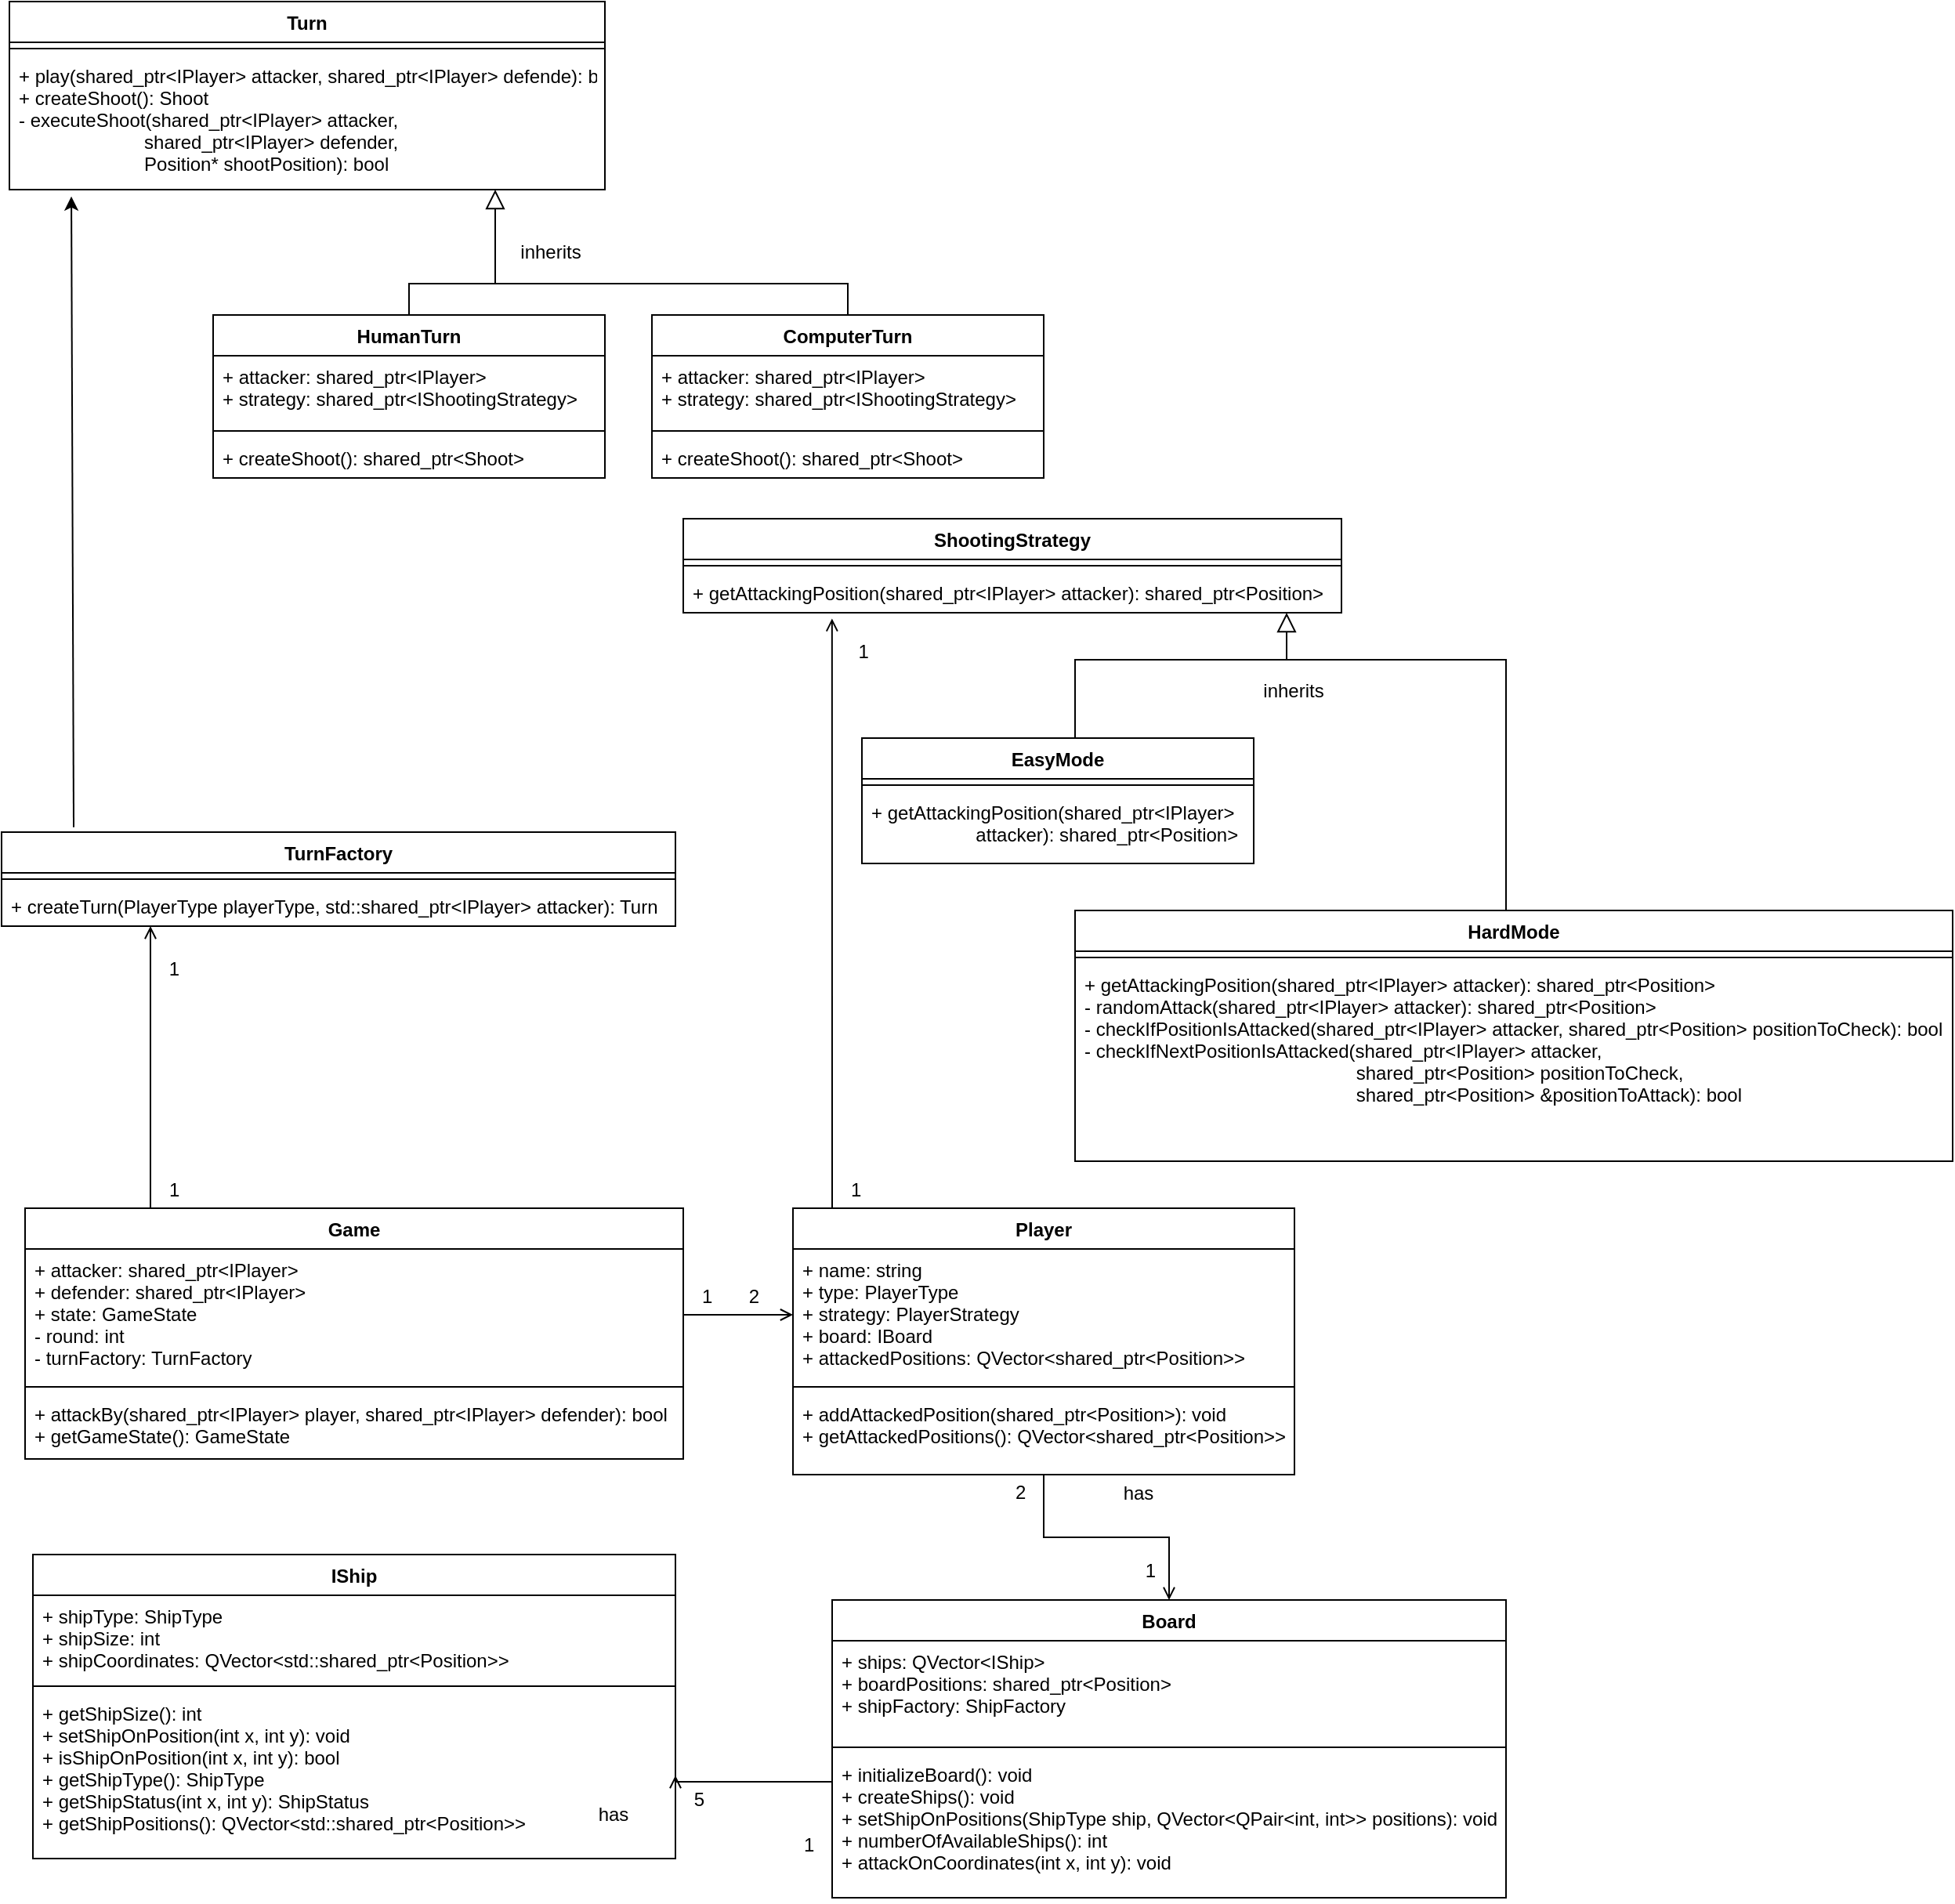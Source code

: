 <mxfile version="16.0.0" type="device"><diagram id="FM5fV3K4qdZut63XE9LF" name="Page-1"><mxGraphModel dx="2424" dy="2167" grid="1" gridSize="10" guides="1" tooltips="1" connect="1" arrows="1" fold="1" page="1" pageScale="1" pageWidth="827" pageHeight="1169" math="0" shadow="0"><root><mxCell id="0"/><mxCell id="1" parent="0"/><mxCell id="1D9ln4xx4gcH_hiKwLqJ-2" value="Player" style="swimlane;fontStyle=1;align=center;verticalAlign=top;childLayout=stackLayout;horizontal=1;startSize=26;horizontalStack=0;resizeParent=1;resizeParentMax=0;resizeLast=0;collapsible=1;marginBottom=0;" parent="1" vertex="1"><mxGeometry x="120" y="250" width="320" height="170" as="geometry"/></mxCell><mxCell id="1D9ln4xx4gcH_hiKwLqJ-3" value="+ name: string&#10;+ type: PlayerType&#10;+ strategy: PlayerStrategy&#10;+ board: IBoard&#10;+ attackedPositions: QVector&lt;shared_ptr&lt;Position&gt;&gt;" style="text;strokeColor=none;fillColor=none;align=left;verticalAlign=top;spacingLeft=4;spacingRight=4;overflow=hidden;rotatable=0;points=[[0,0.5],[1,0.5]];portConstraint=eastwest;" parent="1D9ln4xx4gcH_hiKwLqJ-2" vertex="1"><mxGeometry y="26" width="320" height="84" as="geometry"/></mxCell><mxCell id="1D9ln4xx4gcH_hiKwLqJ-4" value="" style="line;strokeWidth=1;fillColor=none;align=left;verticalAlign=middle;spacingTop=-1;spacingLeft=3;spacingRight=3;rotatable=0;labelPosition=right;points=[];portConstraint=eastwest;" parent="1D9ln4xx4gcH_hiKwLqJ-2" vertex="1"><mxGeometry y="110" width="320" height="8" as="geometry"/></mxCell><mxCell id="1D9ln4xx4gcH_hiKwLqJ-5" value="+ addAttackedPosition(shared_ptr&lt;Position&gt;): void &#10;+ getAttackedPositions(): QVector&lt;shared_ptr&lt;Position&gt;&gt;" style="text;strokeColor=none;fillColor=none;align=left;verticalAlign=top;spacingLeft=4;spacingRight=4;overflow=hidden;rotatable=0;points=[[0,0.5],[1,0.5]];portConstraint=eastwest;" parent="1D9ln4xx4gcH_hiKwLqJ-2" vertex="1"><mxGeometry y="118" width="320" height="52" as="geometry"/></mxCell><mxCell id="1D9ln4xx4gcH_hiKwLqJ-12" value="Board" style="swimlane;fontStyle=1;align=center;verticalAlign=top;childLayout=stackLayout;horizontal=1;startSize=26;horizontalStack=0;resizeParent=1;resizeParentMax=0;resizeLast=0;collapsible=1;marginBottom=0;" parent="1" vertex="1"><mxGeometry x="145" y="500" width="430" height="190" as="geometry"/></mxCell><mxCell id="1D9ln4xx4gcH_hiKwLqJ-13" value="+ ships: QVector&lt;IShip&gt;&#10;+ boardPositions: shared_ptr&lt;Position&gt;&#10;+ shipFactory: ShipFactory" style="text;strokeColor=none;fillColor=none;align=left;verticalAlign=top;spacingLeft=4;spacingRight=4;overflow=hidden;rotatable=0;points=[[0,0.5],[1,0.5]];portConstraint=eastwest;" parent="1D9ln4xx4gcH_hiKwLqJ-12" vertex="1"><mxGeometry y="26" width="430" height="64" as="geometry"/></mxCell><mxCell id="1D9ln4xx4gcH_hiKwLqJ-14" value="" style="line;strokeWidth=1;fillColor=none;align=left;verticalAlign=middle;spacingTop=-1;spacingLeft=3;spacingRight=3;rotatable=0;labelPosition=right;points=[];portConstraint=eastwest;" parent="1D9ln4xx4gcH_hiKwLqJ-12" vertex="1"><mxGeometry y="90" width="430" height="8" as="geometry"/></mxCell><mxCell id="1D9ln4xx4gcH_hiKwLqJ-15" value="+ initializeBoard(): void&#10;+ createShips(): void&#10;+ setShipOnPositions(ShipType ship, QVector&lt;QPair&lt;int, int&gt;&gt; positions): void&#10;+ numberOfAvailableShips(): int&#10;+ attackOnCoordinates(int x, int y): void" style="text;strokeColor=none;fillColor=none;align=left;verticalAlign=top;spacingLeft=4;spacingRight=4;overflow=hidden;rotatable=0;points=[[0,0.5],[1,0.5]];portConstraint=eastwest;" parent="1D9ln4xx4gcH_hiKwLqJ-12" vertex="1"><mxGeometry y="98" width="430" height="92" as="geometry"/></mxCell><mxCell id="1D9ln4xx4gcH_hiKwLqJ-16" value="" style="endArrow=open;shadow=0;strokeWidth=1;rounded=0;endFill=1;edgeStyle=elbowEdgeStyle;elbow=vertical;entryX=0.5;entryY=0;entryDx=0;entryDy=0;" parent="1" source="1D9ln4xx4gcH_hiKwLqJ-5" target="1D9ln4xx4gcH_hiKwLqJ-12" edge="1"><mxGeometry x="0.5" y="41" relative="1" as="geometry"><mxPoint x="370" y="460" as="sourcePoint"/><mxPoint x="498" y="460" as="targetPoint"/><mxPoint x="-40" y="32" as="offset"/></mxGeometry></mxCell><mxCell id="1D9ln4xx4gcH_hiKwLqJ-17" value="2" style="resizable=0;align=left;verticalAlign=bottom;labelBackgroundColor=none;fontSize=12;" parent="1D9ln4xx4gcH_hiKwLqJ-16" connectable="0" vertex="1"><mxGeometry x="-1" relative="1" as="geometry"><mxPoint x="-20" y="20" as="offset"/></mxGeometry></mxCell><mxCell id="1D9ln4xx4gcH_hiKwLqJ-18" value="1" style="resizable=0;align=right;verticalAlign=bottom;labelBackgroundColor=none;fontSize=12;" parent="1D9ln4xx4gcH_hiKwLqJ-16" connectable="0" vertex="1"><mxGeometry x="1" relative="1" as="geometry"><mxPoint x="-7" y="-10" as="offset"/></mxGeometry></mxCell><mxCell id="1D9ln4xx4gcH_hiKwLqJ-19" value="has" style="text;html=1;resizable=0;points=[];;align=center;verticalAlign=middle;labelBackgroundColor=none;rounded=0;shadow=0;strokeWidth=1;fontSize=12;" parent="1D9ln4xx4gcH_hiKwLqJ-16" vertex="1" connectable="0"><mxGeometry x="0.5" y="49" relative="1" as="geometry"><mxPoint x="-69" y="-28" as="offset"/></mxGeometry></mxCell><mxCell id="1D9ln4xx4gcH_hiKwLqJ-20" value="Game" style="swimlane;fontStyle=1;align=center;verticalAlign=top;childLayout=stackLayout;horizontal=1;startSize=26;horizontalStack=0;resizeParent=1;resizeParentMax=0;resizeLast=0;collapsible=1;marginBottom=0;" parent="1" vertex="1"><mxGeometry x="-370" y="250" width="420" height="160" as="geometry"/></mxCell><mxCell id="1D9ln4xx4gcH_hiKwLqJ-21" value="+ attacker: shared_ptr&lt;IPlayer&gt;&#10;+ defender: shared_ptr&lt;IPlayer&gt;&#10;+ state: GameState&#10;- round: int&#10;- turnFactory: TurnFactory" style="text;strokeColor=none;fillColor=none;align=left;verticalAlign=top;spacingLeft=4;spacingRight=4;overflow=hidden;rotatable=0;points=[[0,0.5],[1,0.5]];portConstraint=eastwest;" parent="1D9ln4xx4gcH_hiKwLqJ-20" vertex="1"><mxGeometry y="26" width="420" height="84" as="geometry"/></mxCell><mxCell id="1D9ln4xx4gcH_hiKwLqJ-22" value="" style="line;strokeWidth=1;fillColor=none;align=left;verticalAlign=middle;spacingTop=-1;spacingLeft=3;spacingRight=3;rotatable=0;labelPosition=right;points=[];portConstraint=eastwest;" parent="1D9ln4xx4gcH_hiKwLqJ-20" vertex="1"><mxGeometry y="110" width="420" height="8" as="geometry"/></mxCell><mxCell id="1D9ln4xx4gcH_hiKwLqJ-23" value="+ attackBy(shared_ptr&lt;IPlayer&gt; player, shared_ptr&lt;IPlayer&gt; defender): bool&#10;+ getGameState(): GameState" style="text;strokeColor=none;fillColor=none;align=left;verticalAlign=top;spacingLeft=4;spacingRight=4;overflow=hidden;rotatable=0;points=[[0,0.5],[1,0.5]];portConstraint=eastwest;" parent="1D9ln4xx4gcH_hiKwLqJ-20" vertex="1"><mxGeometry y="118" width="420" height="42" as="geometry"/></mxCell><mxCell id="1D9ln4xx4gcH_hiKwLqJ-24" value="" style="endArrow=open;shadow=0;strokeWidth=1;rounded=0;endFill=1;edgeStyle=elbowEdgeStyle;elbow=vertical;exitX=1;exitY=0.5;exitDx=0;exitDy=0;" parent="1" source="1D9ln4xx4gcH_hiKwLqJ-21" target="1D9ln4xx4gcH_hiKwLqJ-3" edge="1"><mxGeometry x="0.5" y="41" relative="1" as="geometry"><mxPoint x="-40" y="495" as="sourcePoint"/><mxPoint x="-30" y="585" as="targetPoint"/><mxPoint x="-40" y="32" as="offset"/></mxGeometry></mxCell><mxCell id="1D9ln4xx4gcH_hiKwLqJ-25" value="1" style="resizable=0;align=left;verticalAlign=bottom;labelBackgroundColor=none;fontSize=12;" parent="1D9ln4xx4gcH_hiKwLqJ-24" connectable="0" vertex="1"><mxGeometry x="-1" relative="1" as="geometry"><mxPoint x="10" y="-3" as="offset"/></mxGeometry></mxCell><mxCell id="1D9ln4xx4gcH_hiKwLqJ-26" value="2" style="resizable=0;align=right;verticalAlign=bottom;labelBackgroundColor=none;fontSize=12;" parent="1D9ln4xx4gcH_hiKwLqJ-24" connectable="0" vertex="1"><mxGeometry x="1" relative="1" as="geometry"><mxPoint x="-20" y="-3" as="offset"/></mxGeometry></mxCell><mxCell id="1D9ln4xx4gcH_hiKwLqJ-33" value="IShip" style="swimlane;fontStyle=1;align=center;verticalAlign=top;childLayout=stackLayout;horizontal=1;startSize=26;horizontalStack=0;resizeParent=1;resizeParentMax=0;resizeLast=0;collapsible=1;marginBottom=0;" parent="1" vertex="1"><mxGeometry x="-365" y="471" width="410" height="194" as="geometry"/></mxCell><mxCell id="1D9ln4xx4gcH_hiKwLqJ-90" value="+ shipType: ShipType&#10;+ shipSize: int&#10;+ shipCoordinates: QVector&lt;std::shared_ptr&lt;Position&gt;&gt;" style="text;strokeColor=none;fillColor=none;align=left;verticalAlign=top;spacingLeft=4;spacingRight=4;overflow=hidden;rotatable=0;points=[[0,0.5],[1,0.5]];portConstraint=eastwest;" parent="1D9ln4xx4gcH_hiKwLqJ-33" vertex="1"><mxGeometry y="26" width="410" height="54" as="geometry"/></mxCell><mxCell id="1D9ln4xx4gcH_hiKwLqJ-35" value="" style="line;strokeWidth=1;fillColor=none;align=left;verticalAlign=middle;spacingTop=-1;spacingLeft=3;spacingRight=3;rotatable=0;labelPosition=right;points=[];portConstraint=eastwest;" parent="1D9ln4xx4gcH_hiKwLqJ-33" vertex="1"><mxGeometry y="80" width="410" height="8" as="geometry"/></mxCell><mxCell id="1D9ln4xx4gcH_hiKwLqJ-36" value="+ getShipSize(): int&#10;+ setShipOnPosition(int x, int y): void&#10;+ isShipOnPosition(int x, int y): bool&#10;+ getShipType(): ShipType&#10;+ getShipStatus(int x, int y): ShipStatus&#10;+ getShipPositions(): QVector&lt;std::shared_ptr&lt;Position&gt;&gt;" style="text;strokeColor=none;fillColor=none;align=left;verticalAlign=top;spacingLeft=4;spacingRight=4;overflow=hidden;rotatable=0;points=[[0,0.5],[1,0.5]];portConstraint=eastwest;" parent="1D9ln4xx4gcH_hiKwLqJ-33" vertex="1"><mxGeometry y="88" width="410" height="106" as="geometry"/></mxCell><mxCell id="1D9ln4xx4gcH_hiKwLqJ-37" value="" style="endArrow=open;shadow=0;strokeWidth=1;rounded=0;endFill=1;edgeStyle=elbowEdgeStyle;elbow=vertical;entryX=1;entryY=0.5;entryDx=0;entryDy=0;exitX=0;exitY=0.5;exitDx=0;exitDy=0;" parent="1" source="1D9ln4xx4gcH_hiKwLqJ-15" target="1D9ln4xx4gcH_hiKwLqJ-36" edge="1"><mxGeometry relative="1" as="geometry"><mxPoint x="220" y="640" as="sourcePoint"/><mxPoint x="150" y="560" as="targetPoint"/><Array as="points"><mxPoint x="170" y="616"/><mxPoint x="200" y="590"/></Array></mxGeometry></mxCell><mxCell id="1D9ln4xx4gcH_hiKwLqJ-38" value="1" style="resizable=0;align=left;verticalAlign=bottom;labelBackgroundColor=none;fontSize=12;" parent="1D9ln4xx4gcH_hiKwLqJ-37" connectable="0" vertex="1"><mxGeometry x="-1" relative="1" as="geometry"><mxPoint x="-20" y="21" as="offset"/></mxGeometry></mxCell><mxCell id="1D9ln4xx4gcH_hiKwLqJ-39" value="5" style="resizable=0;align=right;verticalAlign=bottom;labelBackgroundColor=none;fontSize=12;" parent="1D9ln4xx4gcH_hiKwLqJ-37" connectable="0" vertex="1"><mxGeometry x="1" relative="1" as="geometry"><mxPoint x="20" y="24" as="offset"/></mxGeometry></mxCell><mxCell id="1D9ln4xx4gcH_hiKwLqJ-40" value="has" style="text;html=1;resizable=0;points=[];;align=center;verticalAlign=middle;labelBackgroundColor=none;rounded=0;shadow=0;strokeWidth=1;fontSize=12;" parent="1D9ln4xx4gcH_hiKwLqJ-37" vertex="1" connectable="0"><mxGeometry x="0.5" y="49" relative="1" as="geometry"><mxPoint x="-69" y="-28" as="offset"/></mxGeometry></mxCell><mxCell id="1D9ln4xx4gcH_hiKwLqJ-67" value="TurnFactory" style="swimlane;fontStyle=1;align=center;verticalAlign=top;childLayout=stackLayout;horizontal=1;startSize=26;horizontalStack=0;resizeParent=1;resizeParentMax=0;resizeLast=0;collapsible=1;marginBottom=0;" parent="1" vertex="1"><mxGeometry x="-385" y="10" width="430" height="60" as="geometry"/></mxCell><mxCell id="1D9ln4xx4gcH_hiKwLqJ-69" value="" style="line;strokeWidth=1;fillColor=none;align=left;verticalAlign=middle;spacingTop=-1;spacingLeft=3;spacingRight=3;rotatable=0;labelPosition=right;points=[];portConstraint=eastwest;" parent="1D9ln4xx4gcH_hiKwLqJ-67" vertex="1"><mxGeometry y="26" width="430" height="8" as="geometry"/></mxCell><mxCell id="1D9ln4xx4gcH_hiKwLqJ-70" value="+ createTurn(PlayerType playerType, std::shared_ptr&lt;IPlayer&gt; attacker): Turn&#10;" style="text;strokeColor=none;fillColor=none;align=left;verticalAlign=top;spacingLeft=4;spacingRight=4;overflow=hidden;rotatable=0;points=[[0,0.5],[1,0.5]];portConstraint=eastwest;" parent="1D9ln4xx4gcH_hiKwLqJ-67" vertex="1"><mxGeometry y="34" width="430" height="26" as="geometry"/></mxCell><mxCell id="1D9ln4xx4gcH_hiKwLqJ-71" value="" style="endArrow=open;shadow=0;strokeWidth=1;rounded=0;endFill=1;edgeStyle=elbowEdgeStyle;elbow=vertical;" parent="1" source="1D9ln4xx4gcH_hiKwLqJ-20" target="1D9ln4xx4gcH_hiKwLqJ-70" edge="1"><mxGeometry x="0.5" y="41" relative="1" as="geometry"><mxPoint x="110.0" y="338" as="sourcePoint"/><mxPoint x="210" y="337.714" as="targetPoint"/><mxPoint x="-40" y="32" as="offset"/><Array as="points"><mxPoint x="-290" y="130"/><mxPoint x="-25" y="210"/></Array></mxGeometry></mxCell><mxCell id="1D9ln4xx4gcH_hiKwLqJ-72" value="1" style="resizable=0;align=left;verticalAlign=bottom;labelBackgroundColor=none;fontSize=12;" parent="1D9ln4xx4gcH_hiKwLqJ-71" connectable="0" vertex="1"><mxGeometry x="-1" relative="1" as="geometry"><mxPoint x="10" y="-3" as="offset"/></mxGeometry></mxCell><mxCell id="1D9ln4xx4gcH_hiKwLqJ-73" value="1&#10;" style="resizable=0;align=right;verticalAlign=bottom;labelBackgroundColor=none;fontSize=12;" parent="1D9ln4xx4gcH_hiKwLqJ-71" connectable="0" vertex="1"><mxGeometry x="1" relative="1" as="geometry"><mxPoint x="20" y="50" as="offset"/></mxGeometry></mxCell><mxCell id="1D9ln4xx4gcH_hiKwLqJ-74" value="Turn" style="swimlane;fontStyle=1;align=center;verticalAlign=top;childLayout=stackLayout;horizontal=1;startSize=26;horizontalStack=0;resizeParent=1;resizeParentMax=0;resizeLast=0;collapsible=1;marginBottom=0;" parent="1" vertex="1"><mxGeometry x="-380" y="-520" width="380" height="120" as="geometry"/></mxCell><mxCell id="1D9ln4xx4gcH_hiKwLqJ-76" value="" style="line;strokeWidth=1;fillColor=none;align=left;verticalAlign=middle;spacingTop=-1;spacingLeft=3;spacingRight=3;rotatable=0;labelPosition=right;points=[];portConstraint=eastwest;" parent="1D9ln4xx4gcH_hiKwLqJ-74" vertex="1"><mxGeometry y="26" width="380" height="8" as="geometry"/></mxCell><mxCell id="1D9ln4xx4gcH_hiKwLqJ-77" value="+ play(shared_ptr&lt;IPlayer&gt; attacker, shared_ptr&lt;IPlayer&gt; defende): bool&#10;+ createShoot(): Shoot&#10;- executeShoot(shared_ptr&lt;IPlayer&gt; attacker, &#10;&#9;&#9;&#9;&#9;                        shared_ptr&lt;IPlayer&gt; defender, &#10;&#9;&#9;&#9;&#9;                        Position* shootPosition): bool" style="text;strokeColor=none;fillColor=none;align=left;verticalAlign=top;spacingLeft=4;spacingRight=4;overflow=hidden;rotatable=0;points=[[0,0.5],[1,0.5]];portConstraint=eastwest;" parent="1D9ln4xx4gcH_hiKwLqJ-74" vertex="1"><mxGeometry y="34" width="380" height="86" as="geometry"/></mxCell><mxCell id="1D9ln4xx4gcH_hiKwLqJ-78" value="" style="endArrow=block;endSize=10;endFill=0;shadow=0;strokeWidth=1;rounded=0;edgeStyle=elbowEdgeStyle;elbow=vertical;exitX=0.5;exitY=0;exitDx=0;exitDy=0;sketch=0;" parent="1" source="1D9ln4xx4gcH_hiKwLqJ-80" target="1D9ln4xx4gcH_hiKwLqJ-77" edge="1"><mxGeometry width="160" relative="1" as="geometry"><mxPoint x="-610" y="180" as="sourcePoint"/><mxPoint x="-450" y="150" as="targetPoint"/><Array as="points"><mxPoint x="-70" y="-340"/><mxPoint x="-120" y="-330"/><mxPoint x="250" y="-250"/><mxPoint x="-490" y="50"/><mxPoint x="-485" y="160"/><mxPoint x="-430" y="220"/><mxPoint x="-805" y="180"/><mxPoint x="-470" y="180"/></Array></mxGeometry></mxCell><mxCell id="1D9ln4xx4gcH_hiKwLqJ-80" value="HumanTurn" style="swimlane;fontStyle=1;align=center;verticalAlign=top;childLayout=stackLayout;horizontal=1;startSize=26;horizontalStack=0;resizeParent=1;resizeParentMax=0;resizeLast=0;collapsible=1;marginBottom=0;" parent="1" vertex="1"><mxGeometry x="-250" y="-320" width="250" height="104" as="geometry"/></mxCell><mxCell id="1D9ln4xx4gcH_hiKwLqJ-81" value="+ attacker: shared_ptr&lt;IPlayer&gt;&#10;+ strategy: shared_ptr&lt;IShootingStrategy&gt;" style="text;strokeColor=none;fillColor=none;align=left;verticalAlign=top;spacingLeft=4;spacingRight=4;overflow=hidden;rotatable=0;points=[[0,0.5],[1,0.5]];portConstraint=eastwest;" parent="1D9ln4xx4gcH_hiKwLqJ-80" vertex="1"><mxGeometry y="26" width="250" height="44" as="geometry"/></mxCell><mxCell id="1D9ln4xx4gcH_hiKwLqJ-82" value="" style="line;strokeWidth=1;fillColor=none;align=left;verticalAlign=middle;spacingTop=-1;spacingLeft=3;spacingRight=3;rotatable=0;labelPosition=right;points=[];portConstraint=eastwest;" parent="1D9ln4xx4gcH_hiKwLqJ-80" vertex="1"><mxGeometry y="70" width="250" height="8" as="geometry"/></mxCell><mxCell id="1D9ln4xx4gcH_hiKwLqJ-83" value="+ createShoot(): shared_ptr&lt;Shoot&gt;&#10;" style="text;strokeColor=none;fillColor=none;align=left;verticalAlign=top;spacingLeft=4;spacingRight=4;overflow=hidden;rotatable=0;points=[[0,0.5],[1,0.5]];portConstraint=eastwest;" parent="1D9ln4xx4gcH_hiKwLqJ-80" vertex="1"><mxGeometry y="78" width="250" height="26" as="geometry"/></mxCell><mxCell id="1D9ln4xx4gcH_hiKwLqJ-85" value="ComputerTurn" style="swimlane;fontStyle=1;align=center;verticalAlign=top;childLayout=stackLayout;horizontal=1;startSize=26;horizontalStack=0;resizeParent=1;resizeParentMax=0;resizeLast=0;collapsible=1;marginBottom=0;" parent="1" vertex="1"><mxGeometry x="30" y="-320" width="250" height="104" as="geometry"/></mxCell><mxCell id="1D9ln4xx4gcH_hiKwLqJ-86" value="+ attacker: shared_ptr&lt;IPlayer&gt;&#10;+ strategy: shared_ptr&lt;IShootingStrategy&gt;" style="text;strokeColor=none;fillColor=none;align=left;verticalAlign=top;spacingLeft=4;spacingRight=4;overflow=hidden;rotatable=0;points=[[0,0.5],[1,0.5]];portConstraint=eastwest;" parent="1D9ln4xx4gcH_hiKwLqJ-85" vertex="1"><mxGeometry y="26" width="250" height="44" as="geometry"/></mxCell><mxCell id="1D9ln4xx4gcH_hiKwLqJ-87" value="" style="line;strokeWidth=1;fillColor=none;align=left;verticalAlign=middle;spacingTop=-1;spacingLeft=3;spacingRight=3;rotatable=0;labelPosition=right;points=[];portConstraint=eastwest;" parent="1D9ln4xx4gcH_hiKwLqJ-85" vertex="1"><mxGeometry y="70" width="250" height="8" as="geometry"/></mxCell><mxCell id="1D9ln4xx4gcH_hiKwLqJ-88" value="+ createShoot(): shared_ptr&lt;Shoot&gt;&#10;" style="text;strokeColor=none;fillColor=none;align=left;verticalAlign=top;spacingLeft=4;spacingRight=4;overflow=hidden;rotatable=0;points=[[0,0.5],[1,0.5]];portConstraint=eastwest;" parent="1D9ln4xx4gcH_hiKwLqJ-85" vertex="1"><mxGeometry y="78" width="250" height="26" as="geometry"/></mxCell><mxCell id="1D9ln4xx4gcH_hiKwLqJ-92" value="ShootingStrategy" style="swimlane;fontStyle=1;align=center;verticalAlign=top;childLayout=stackLayout;horizontal=1;startSize=26;horizontalStack=0;resizeParent=1;resizeParentMax=0;resizeLast=0;collapsible=1;marginBottom=0;" parent="1" vertex="1"><mxGeometry x="50" y="-190" width="420" height="60" as="geometry"/></mxCell><mxCell id="1D9ln4xx4gcH_hiKwLqJ-94" value="" style="line;strokeWidth=1;fillColor=none;align=left;verticalAlign=middle;spacingTop=-1;spacingLeft=3;spacingRight=3;rotatable=0;labelPosition=right;points=[];portConstraint=eastwest;" parent="1D9ln4xx4gcH_hiKwLqJ-92" vertex="1"><mxGeometry y="26" width="420" height="8" as="geometry"/></mxCell><mxCell id="1D9ln4xx4gcH_hiKwLqJ-95" value="+ getAttackingPosition(shared_ptr&lt;IPlayer&gt; attacker): shared_ptr&lt;Position&gt;&#10;" style="text;strokeColor=none;fillColor=none;align=left;verticalAlign=top;spacingLeft=4;spacingRight=4;overflow=hidden;rotatable=0;points=[[0,0.5],[1,0.5]];portConstraint=eastwest;" parent="1D9ln4xx4gcH_hiKwLqJ-92" vertex="1"><mxGeometry y="34" width="420" height="26" as="geometry"/></mxCell><mxCell id="1D9ln4xx4gcH_hiKwLqJ-96" value="" style="endArrow=open;shadow=0;strokeWidth=1;rounded=0;endFill=1;edgeStyle=elbowEdgeStyle;elbow=vertical;entryX=0.226;entryY=1.143;entryDx=0;entryDy=0;entryPerimeter=0;" parent="1" source="1D9ln4xx4gcH_hiKwLqJ-2" target="1D9ln4xx4gcH_hiKwLqJ-95" edge="1"><mxGeometry x="0.5" y="41" relative="1" as="geometry"><mxPoint x="320" y="250" as="sourcePoint"/><mxPoint x="320" y="80" as="targetPoint"/><mxPoint x="-40" y="32" as="offset"/><Array as="points"><mxPoint x="145" y="220"/><mxPoint x="150" y="190"/><mxPoint x="240" y="50"/><mxPoint x="240" y="90"/><mxPoint x="240" y="200"/></Array></mxGeometry></mxCell><mxCell id="1D9ln4xx4gcH_hiKwLqJ-97" value="1" style="resizable=0;align=left;verticalAlign=bottom;labelBackgroundColor=none;fontSize=12;" parent="1D9ln4xx4gcH_hiKwLqJ-96" connectable="0" vertex="1"><mxGeometry x="-1" relative="1" as="geometry"><mxPoint x="10" y="-3" as="offset"/></mxGeometry></mxCell><mxCell id="1D9ln4xx4gcH_hiKwLqJ-98" value="1" style="resizable=0;align=right;verticalAlign=bottom;labelBackgroundColor=none;fontSize=12;" parent="1D9ln4xx4gcH_hiKwLqJ-96" connectable="0" vertex="1"><mxGeometry x="1" relative="1" as="geometry"><mxPoint x="25" y="30" as="offset"/></mxGeometry></mxCell><mxCell id="1D9ln4xx4gcH_hiKwLqJ-102" value="" style="endArrow=none;endSize=10;endFill=0;shadow=0;strokeWidth=1;rounded=0;edgeStyle=elbowEdgeStyle;elbow=vertical;exitX=0.5;exitY=0;exitDx=0;exitDy=0;sketch=0;" parent="1" source="1D9ln4xx4gcH_hiKwLqJ-85" edge="1"><mxGeometry width="160" relative="1" as="geometry"><mxPoint x="-530" y="130" as="sourcePoint"/><mxPoint x="-70" y="-340" as="targetPoint"/><Array as="points"><mxPoint x="-10" y="-340"/><mxPoint x="70" y="-380"/><mxPoint x="-380" y="190"/><mxPoint x="-325" y="250"/><mxPoint x="-700" y="210"/><mxPoint x="-365" y="210"/></Array></mxGeometry></mxCell><mxCell id="1D9ln4xx4gcH_hiKwLqJ-103" value="" style="endArrow=none;endSize=10;endFill=0;shadow=0;strokeWidth=1;rounded=0;edgeStyle=elbowEdgeStyle;elbow=vertical;sketch=0;" parent="1" edge="1"><mxGeometry width="160" relative="1" as="geometry"><mxPoint x="575" y="60" as="sourcePoint"/><mxPoint x="435" y="-100" as="targetPoint"/><Array as="points"><mxPoint x="515" y="-100"/><mxPoint x="545" y="40"/><mxPoint x="600" y="100"/><mxPoint x="225" y="60"/><mxPoint x="560" y="60"/></Array></mxGeometry></mxCell><mxCell id="1D9ln4xx4gcH_hiKwLqJ-104" value="" style="endArrow=block;endSize=10;endFill=0;shadow=0;strokeWidth=1;rounded=0;edgeStyle=elbowEdgeStyle;elbow=vertical;sketch=0;" parent="1" edge="1"><mxGeometry width="160" relative="1" as="geometry"><mxPoint x="300" y="-50" as="sourcePoint"/><mxPoint x="435.0" y="-130" as="targetPoint"/><Array as="points"><mxPoint x="435" y="-100"/><mxPoint x="440" y="10"/><mxPoint x="495" y="70"/><mxPoint x="120" y="30"/><mxPoint x="455" y="30"/></Array></mxGeometry></mxCell><mxCell id="1D9ln4xx4gcH_hiKwLqJ-105" value="EasyMode" style="swimlane;fontStyle=1;align=center;verticalAlign=top;childLayout=stackLayout;horizontal=1;startSize=26;horizontalStack=0;resizeParent=1;resizeParentMax=0;resizeLast=0;collapsible=1;marginBottom=0;" parent="1" vertex="1"><mxGeometry x="164" y="-50" width="250" height="80" as="geometry"/></mxCell><mxCell id="1D9ln4xx4gcH_hiKwLqJ-107" value="" style="line;strokeWidth=1;fillColor=none;align=left;verticalAlign=middle;spacingTop=-1;spacingLeft=3;spacingRight=3;rotatable=0;labelPosition=right;points=[];portConstraint=eastwest;" parent="1D9ln4xx4gcH_hiKwLqJ-105" vertex="1"><mxGeometry y="26" width="250" height="8" as="geometry"/></mxCell><mxCell id="1D9ln4xx4gcH_hiKwLqJ-108" value="+ getAttackingPosition(shared_ptr&lt;IPlayer&gt; &#10;                    attacker): shared_ptr&lt;Position&gt;&#10;" style="text;strokeColor=none;fillColor=none;align=left;verticalAlign=top;spacingLeft=4;spacingRight=4;overflow=hidden;rotatable=0;points=[[0,0.5],[1,0.5]];portConstraint=eastwest;" parent="1D9ln4xx4gcH_hiKwLqJ-105" vertex="1"><mxGeometry y="34" width="250" height="46" as="geometry"/></mxCell><mxCell id="1D9ln4xx4gcH_hiKwLqJ-109" value="HardMode" style="swimlane;fontStyle=1;align=center;verticalAlign=top;childLayout=stackLayout;horizontal=1;startSize=26;horizontalStack=0;resizeParent=1;resizeParentMax=0;resizeLast=0;collapsible=1;marginBottom=0;" parent="1" vertex="1"><mxGeometry x="300" y="60" width="560" height="160" as="geometry"/></mxCell><mxCell id="1D9ln4xx4gcH_hiKwLqJ-111" value="" style="line;strokeWidth=1;fillColor=none;align=left;verticalAlign=middle;spacingTop=-1;spacingLeft=3;spacingRight=3;rotatable=0;labelPosition=right;points=[];portConstraint=eastwest;" parent="1D9ln4xx4gcH_hiKwLqJ-109" vertex="1"><mxGeometry y="26" width="560" height="8" as="geometry"/></mxCell><mxCell id="1D9ln4xx4gcH_hiKwLqJ-112" value="+ getAttackingPosition(shared_ptr&lt;IPlayer&gt; attacker): shared_ptr&lt;Position&gt;&#10;- randomAttack(shared_ptr&lt;IPlayer&gt; attacker): shared_ptr&lt;Position&gt;&#10;- checkIfPositionIsAttacked(shared_ptr&lt;IPlayer&gt; attacker, shared_ptr&lt;Position&gt; positionToCheck): bool&#10;- checkIfNextPositionIsAttacked(shared_ptr&lt;IPlayer&gt; attacker, &#10;&#9;&#9;&#9;&#9;&#9;&#9;&#9;&#9;                                                    shared_ptr&lt;Position&gt; positionToCheck, &#10;&#9;&#9;&#9;&#9;&#9;&#9;&#9;&#9;                                                    shared_ptr&lt;Position&gt; &amp;positionToAttack): bool" style="text;strokeColor=none;fillColor=none;align=left;verticalAlign=top;spacingLeft=4;spacingRight=4;overflow=hidden;rotatable=0;points=[[0,0.5],[1,0.5]];portConstraint=eastwest;" parent="1D9ln4xx4gcH_hiKwLqJ-109" vertex="1"><mxGeometry y="34" width="560" height="126" as="geometry"/></mxCell><mxCell id="1D9ln4xx4gcH_hiKwLqJ-114" style="edgeStyle=none;rounded=0;sketch=0;orthogonalLoop=1;jettySize=auto;html=1;exitX=0.75;exitY=0;exitDx=0;exitDy=0;entryX=0.25;entryY=0;entryDx=0;entryDy=0;endArrow=none;endFill=0;" parent="1" source="1D9ln4xx4gcH_hiKwLqJ-109" target="1D9ln4xx4gcH_hiKwLqJ-109" edge="1"><mxGeometry relative="1" as="geometry"/></mxCell><mxCell id="1D9ln4xx4gcH_hiKwLqJ-116" value="inherits" style="text;html=1;align=center;verticalAlign=middle;resizable=0;points=[];autosize=1;strokeColor=none;fillColor=none;" parent="1" vertex="1"><mxGeometry x="-60" y="-370" width="50" height="20" as="geometry"/></mxCell><mxCell id="1D9ln4xx4gcH_hiKwLqJ-122" value="inherits" style="text;html=1;align=center;verticalAlign=middle;resizable=0;points=[];autosize=1;strokeColor=none;fillColor=none;" parent="1" vertex="1"><mxGeometry x="414" y="-90" width="50" height="20" as="geometry"/></mxCell><mxCell id="QaAGBJHyUf1myFB1PmbJ-1" value="" style="endArrow=classic;html=1;rounded=0;entryX=0.104;entryY=1.051;entryDx=0;entryDy=0;entryPerimeter=0;exitX=0.107;exitY=-0.053;exitDx=0;exitDy=0;exitPerimeter=0;" edge="1" parent="1" source="1D9ln4xx4gcH_hiKwLqJ-67" target="1D9ln4xx4gcH_hiKwLqJ-77"><mxGeometry width="50" height="50" relative="1" as="geometry"><mxPoint x="-350" y="-170" as="sourcePoint"/><mxPoint x="-300" y="-220" as="targetPoint"/></mxGeometry></mxCell></root></mxGraphModel></diagram></mxfile>